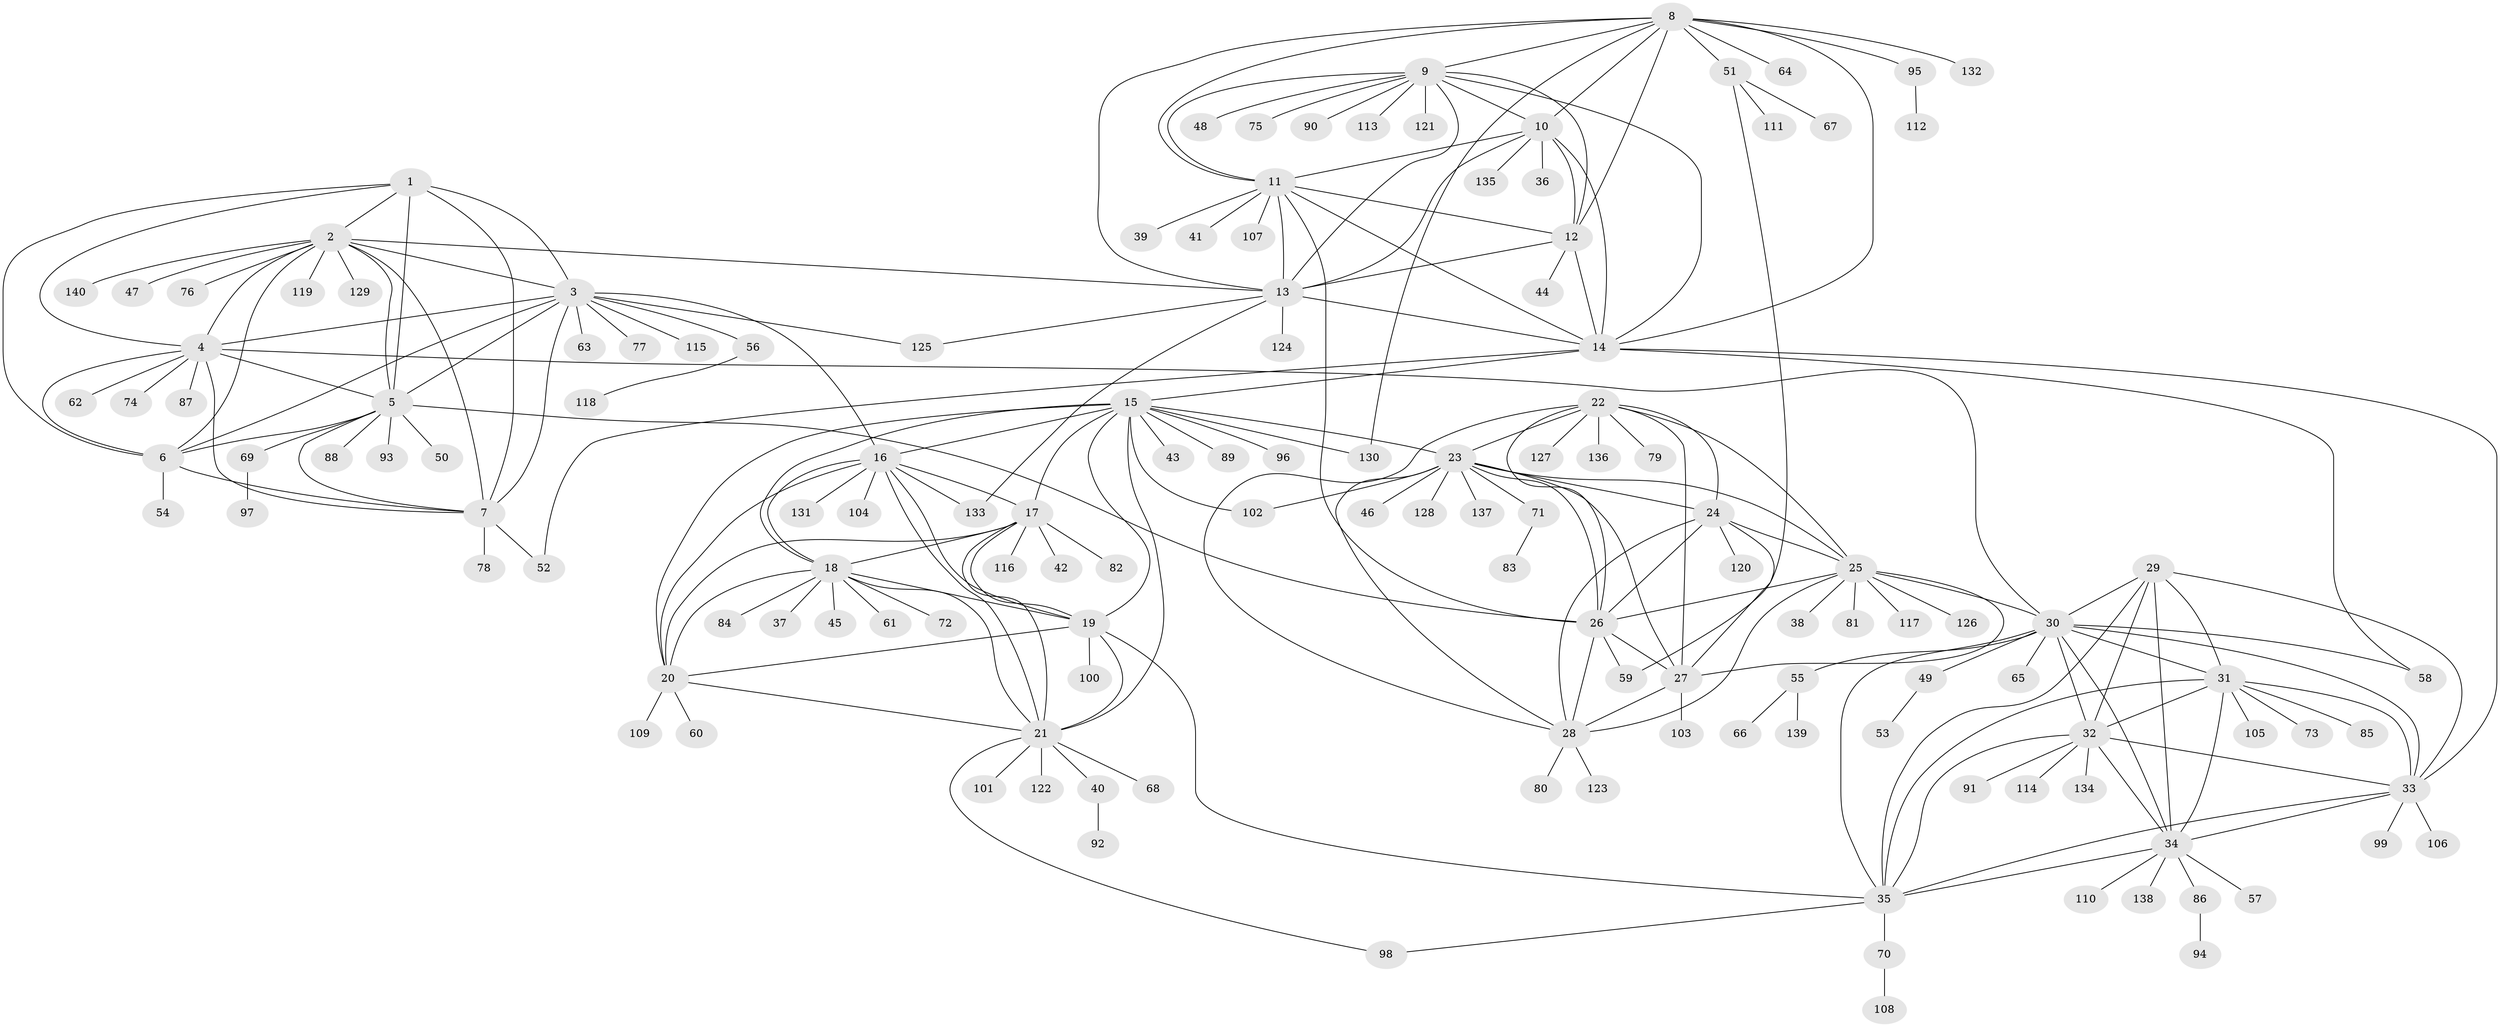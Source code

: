 // coarse degree distribution, {6: 0.035398230088495575, 11: 0.02654867256637168, 12: 0.02654867256637168, 9: 0.05309734513274336, 10: 0.02654867256637168, 7: 0.05309734513274336, 8: 0.017699115044247787, 5: 0.008849557522123894, 1: 0.6637168141592921, 3: 0.008849557522123894, 2: 0.07964601769911504}
// Generated by graph-tools (version 1.1) at 2025/42/03/06/25 10:42:09]
// undirected, 140 vertices, 228 edges
graph export_dot {
graph [start="1"]
  node [color=gray90,style=filled];
  1;
  2;
  3;
  4;
  5;
  6;
  7;
  8;
  9;
  10;
  11;
  12;
  13;
  14;
  15;
  16;
  17;
  18;
  19;
  20;
  21;
  22;
  23;
  24;
  25;
  26;
  27;
  28;
  29;
  30;
  31;
  32;
  33;
  34;
  35;
  36;
  37;
  38;
  39;
  40;
  41;
  42;
  43;
  44;
  45;
  46;
  47;
  48;
  49;
  50;
  51;
  52;
  53;
  54;
  55;
  56;
  57;
  58;
  59;
  60;
  61;
  62;
  63;
  64;
  65;
  66;
  67;
  68;
  69;
  70;
  71;
  72;
  73;
  74;
  75;
  76;
  77;
  78;
  79;
  80;
  81;
  82;
  83;
  84;
  85;
  86;
  87;
  88;
  89;
  90;
  91;
  92;
  93;
  94;
  95;
  96;
  97;
  98;
  99;
  100;
  101;
  102;
  103;
  104;
  105;
  106;
  107;
  108;
  109;
  110;
  111;
  112;
  113;
  114;
  115;
  116;
  117;
  118;
  119;
  120;
  121;
  122;
  123;
  124;
  125;
  126;
  127;
  128;
  129;
  130;
  131;
  132;
  133;
  134;
  135;
  136;
  137;
  138;
  139;
  140;
  1 -- 2;
  1 -- 3;
  1 -- 4;
  1 -- 5;
  1 -- 6;
  1 -- 7;
  2 -- 3;
  2 -- 4;
  2 -- 5;
  2 -- 6;
  2 -- 7;
  2 -- 13;
  2 -- 47;
  2 -- 76;
  2 -- 119;
  2 -- 129;
  2 -- 140;
  3 -- 4;
  3 -- 5;
  3 -- 6;
  3 -- 7;
  3 -- 16;
  3 -- 56;
  3 -- 63;
  3 -- 77;
  3 -- 115;
  3 -- 125;
  4 -- 5;
  4 -- 6;
  4 -- 7;
  4 -- 30;
  4 -- 62;
  4 -- 74;
  4 -- 87;
  5 -- 6;
  5 -- 7;
  5 -- 26;
  5 -- 50;
  5 -- 69;
  5 -- 88;
  5 -- 93;
  6 -- 7;
  6 -- 54;
  7 -- 52;
  7 -- 78;
  8 -- 9;
  8 -- 10;
  8 -- 11;
  8 -- 12;
  8 -- 13;
  8 -- 14;
  8 -- 51;
  8 -- 64;
  8 -- 95;
  8 -- 130;
  8 -- 132;
  9 -- 10;
  9 -- 11;
  9 -- 12;
  9 -- 13;
  9 -- 14;
  9 -- 48;
  9 -- 75;
  9 -- 90;
  9 -- 113;
  9 -- 121;
  10 -- 11;
  10 -- 12;
  10 -- 13;
  10 -- 14;
  10 -- 36;
  10 -- 135;
  11 -- 12;
  11 -- 13;
  11 -- 14;
  11 -- 26;
  11 -- 39;
  11 -- 41;
  11 -- 107;
  12 -- 13;
  12 -- 14;
  12 -- 44;
  13 -- 14;
  13 -- 124;
  13 -- 125;
  13 -- 133;
  14 -- 15;
  14 -- 33;
  14 -- 52;
  14 -- 58;
  15 -- 16;
  15 -- 17;
  15 -- 18;
  15 -- 19;
  15 -- 20;
  15 -- 21;
  15 -- 23;
  15 -- 43;
  15 -- 89;
  15 -- 96;
  15 -- 102;
  15 -- 130;
  16 -- 17;
  16 -- 18;
  16 -- 19;
  16 -- 20;
  16 -- 21;
  16 -- 104;
  16 -- 131;
  16 -- 133;
  17 -- 18;
  17 -- 19;
  17 -- 20;
  17 -- 21;
  17 -- 42;
  17 -- 82;
  17 -- 116;
  18 -- 19;
  18 -- 20;
  18 -- 21;
  18 -- 37;
  18 -- 45;
  18 -- 61;
  18 -- 72;
  18 -- 84;
  19 -- 20;
  19 -- 21;
  19 -- 35;
  19 -- 100;
  20 -- 21;
  20 -- 60;
  20 -- 109;
  21 -- 40;
  21 -- 68;
  21 -- 98;
  21 -- 101;
  21 -- 122;
  22 -- 23;
  22 -- 24;
  22 -- 25;
  22 -- 26;
  22 -- 27;
  22 -- 28;
  22 -- 79;
  22 -- 127;
  22 -- 136;
  23 -- 24;
  23 -- 25;
  23 -- 26;
  23 -- 27;
  23 -- 28;
  23 -- 46;
  23 -- 71;
  23 -- 102;
  23 -- 128;
  23 -- 137;
  24 -- 25;
  24 -- 26;
  24 -- 27;
  24 -- 28;
  24 -- 120;
  25 -- 26;
  25 -- 27;
  25 -- 28;
  25 -- 30;
  25 -- 38;
  25 -- 81;
  25 -- 117;
  25 -- 126;
  26 -- 27;
  26 -- 28;
  26 -- 59;
  27 -- 28;
  27 -- 103;
  28 -- 80;
  28 -- 123;
  29 -- 30;
  29 -- 31;
  29 -- 32;
  29 -- 33;
  29 -- 34;
  29 -- 35;
  30 -- 31;
  30 -- 32;
  30 -- 33;
  30 -- 34;
  30 -- 35;
  30 -- 49;
  30 -- 55;
  30 -- 58;
  30 -- 65;
  31 -- 32;
  31 -- 33;
  31 -- 34;
  31 -- 35;
  31 -- 73;
  31 -- 85;
  31 -- 105;
  32 -- 33;
  32 -- 34;
  32 -- 35;
  32 -- 91;
  32 -- 114;
  32 -- 134;
  33 -- 34;
  33 -- 35;
  33 -- 99;
  33 -- 106;
  34 -- 35;
  34 -- 57;
  34 -- 86;
  34 -- 110;
  34 -- 138;
  35 -- 70;
  35 -- 98;
  40 -- 92;
  49 -- 53;
  51 -- 59;
  51 -- 67;
  51 -- 111;
  55 -- 66;
  55 -- 139;
  56 -- 118;
  69 -- 97;
  70 -- 108;
  71 -- 83;
  86 -- 94;
  95 -- 112;
}
